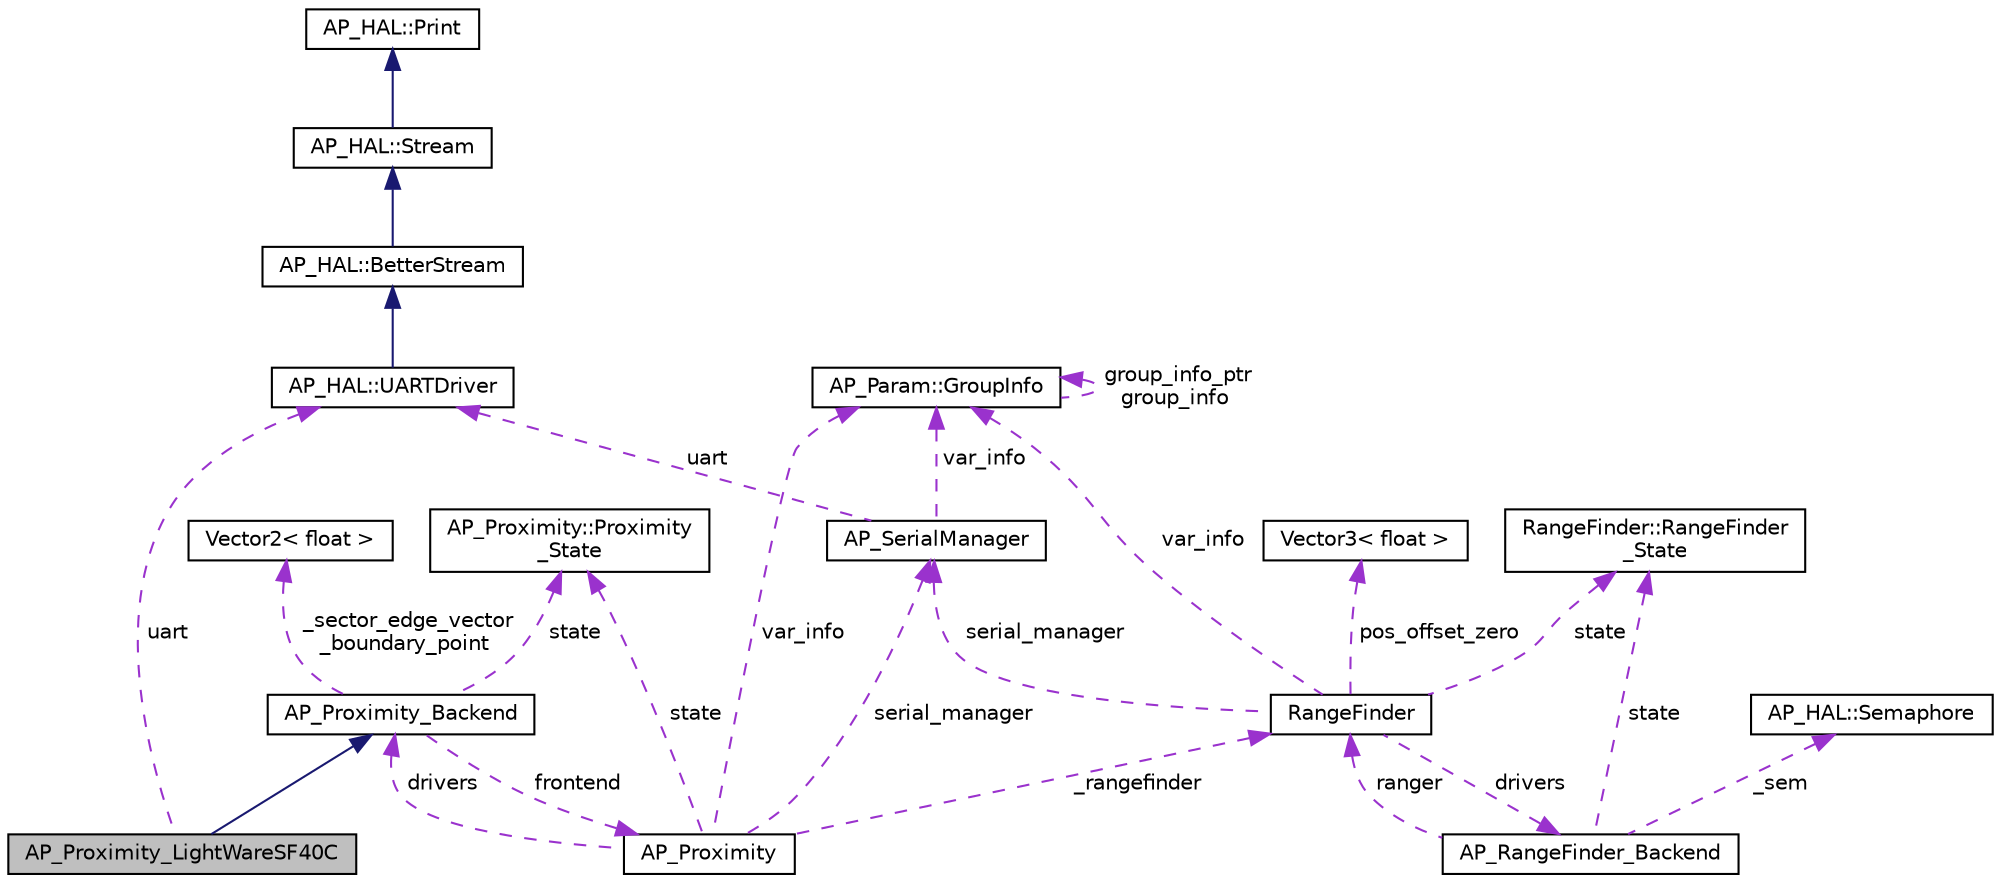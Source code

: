 digraph "AP_Proximity_LightWareSF40C"
{
 // INTERACTIVE_SVG=YES
  edge [fontname="Helvetica",fontsize="10",labelfontname="Helvetica",labelfontsize="10"];
  node [fontname="Helvetica",fontsize="10",shape=record];
  Node1 [label="AP_Proximity_LightWareSF40C",height=0.2,width=0.4,color="black", fillcolor="grey75", style="filled", fontcolor="black"];
  Node2 -> Node1 [dir="back",color="midnightblue",fontsize="10",style="solid",fontname="Helvetica"];
  Node2 [label="AP_Proximity_Backend",height=0.2,width=0.4,color="black", fillcolor="white", style="filled",URL="$classAP__Proximity__Backend.html"];
  Node3 -> Node2 [dir="back",color="darkorchid3",fontsize="10",style="dashed",label=" state" ,fontname="Helvetica"];
  Node3 [label="AP_Proximity::Proximity\l_State",height=0.2,width=0.4,color="black", fillcolor="white", style="filled",URL="$structAP__Proximity_1_1Proximity__State.html"];
  Node4 -> Node2 [dir="back",color="darkorchid3",fontsize="10",style="dashed",label=" _sector_edge_vector\n_boundary_point" ,fontname="Helvetica"];
  Node4 [label="Vector2\< float \>",height=0.2,width=0.4,color="black", fillcolor="white", style="filled",URL="$structVector2.html"];
  Node5 -> Node2 [dir="back",color="darkorchid3",fontsize="10",style="dashed",label=" frontend" ,fontname="Helvetica"];
  Node5 [label="AP_Proximity",height=0.2,width=0.4,color="black", fillcolor="white", style="filled",URL="$classAP__Proximity.html"];
  Node6 -> Node5 [dir="back",color="darkorchid3",fontsize="10",style="dashed",label=" serial_manager" ,fontname="Helvetica"];
  Node6 [label="AP_SerialManager",height=0.2,width=0.4,color="black", fillcolor="white", style="filled",URL="$classAP__SerialManager.html"];
  Node7 -> Node6 [dir="back",color="darkorchid3",fontsize="10",style="dashed",label=" uart" ,fontname="Helvetica"];
  Node7 [label="AP_HAL::UARTDriver",height=0.2,width=0.4,color="black", fillcolor="white", style="filled",URL="$classAP__HAL_1_1UARTDriver.html"];
  Node8 -> Node7 [dir="back",color="midnightblue",fontsize="10",style="solid",fontname="Helvetica"];
  Node8 [label="AP_HAL::BetterStream",height=0.2,width=0.4,color="black", fillcolor="white", style="filled",URL="$classAP__HAL_1_1BetterStream.html"];
  Node9 -> Node8 [dir="back",color="midnightblue",fontsize="10",style="solid",fontname="Helvetica"];
  Node9 [label="AP_HAL::Stream",height=0.2,width=0.4,color="black", fillcolor="white", style="filled",URL="$classAP__HAL_1_1Stream.html"];
  Node10 -> Node9 [dir="back",color="midnightblue",fontsize="10",style="solid",fontname="Helvetica"];
  Node10 [label="AP_HAL::Print",height=0.2,width=0.4,color="black", fillcolor="white", style="filled",URL="$classAP__HAL_1_1Print.html"];
  Node11 -> Node6 [dir="back",color="darkorchid3",fontsize="10",style="dashed",label=" var_info" ,fontname="Helvetica"];
  Node11 [label="AP_Param::GroupInfo",height=0.2,width=0.4,color="black", fillcolor="white", style="filled",URL="$structAP__Param_1_1GroupInfo.html"];
  Node11 -> Node11 [dir="back",color="darkorchid3",fontsize="10",style="dashed",label=" group_info_ptr\ngroup_info" ,fontname="Helvetica"];
  Node11 -> Node5 [dir="back",color="darkorchid3",fontsize="10",style="dashed",label=" var_info" ,fontname="Helvetica"];
  Node3 -> Node5 [dir="back",color="darkorchid3",fontsize="10",style="dashed",label=" state" ,fontname="Helvetica"];
  Node12 -> Node5 [dir="back",color="darkorchid3",fontsize="10",style="dashed",label=" _rangefinder" ,fontname="Helvetica"];
  Node12 [label="RangeFinder",height=0.2,width=0.4,color="black", fillcolor="white", style="filled",URL="$classRangeFinder.html"];
  Node6 -> Node12 [dir="back",color="darkorchid3",fontsize="10",style="dashed",label=" serial_manager" ,fontname="Helvetica"];
  Node13 -> Node12 [dir="back",color="darkorchid3",fontsize="10",style="dashed",label=" state" ,fontname="Helvetica"];
  Node13 [label="RangeFinder::RangeFinder\l_State",height=0.2,width=0.4,color="black", fillcolor="white", style="filled",URL="$structRangeFinder_1_1RangeFinder__State.html"];
  Node11 -> Node12 [dir="back",color="darkorchid3",fontsize="10",style="dashed",label=" var_info" ,fontname="Helvetica"];
  Node14 -> Node12 [dir="back",color="darkorchid3",fontsize="10",style="dashed",label=" pos_offset_zero" ,fontname="Helvetica"];
  Node14 [label="Vector3\< float \>",height=0.2,width=0.4,color="black", fillcolor="white", style="filled",URL="$classVector3.html"];
  Node15 -> Node12 [dir="back",color="darkorchid3",fontsize="10",style="dashed",label=" drivers" ,fontname="Helvetica"];
  Node15 [label="AP_RangeFinder_Backend",height=0.2,width=0.4,color="black", fillcolor="white", style="filled",URL="$classAP__RangeFinder__Backend.html"];
  Node13 -> Node15 [dir="back",color="darkorchid3",fontsize="10",style="dashed",label=" state" ,fontname="Helvetica"];
  Node16 -> Node15 [dir="back",color="darkorchid3",fontsize="10",style="dashed",label=" _sem" ,fontname="Helvetica"];
  Node16 [label="AP_HAL::Semaphore",height=0.2,width=0.4,color="black", fillcolor="white", style="filled",URL="$classAP__HAL_1_1Semaphore.html"];
  Node12 -> Node15 [dir="back",color="darkorchid3",fontsize="10",style="dashed",label=" ranger" ,fontname="Helvetica"];
  Node2 -> Node5 [dir="back",color="darkorchid3",fontsize="10",style="dashed",label=" drivers" ,fontname="Helvetica"];
  Node7 -> Node1 [dir="back",color="darkorchid3",fontsize="10",style="dashed",label=" uart" ,fontname="Helvetica"];
}
